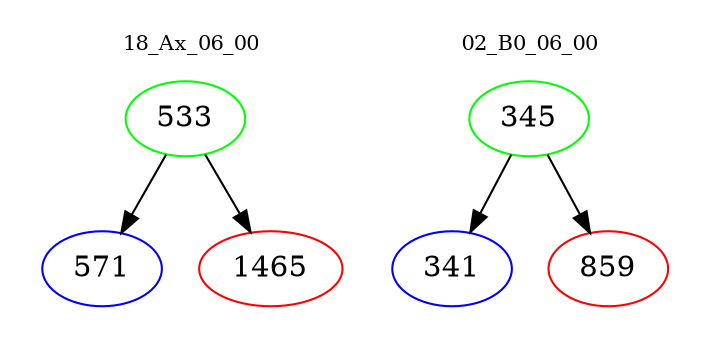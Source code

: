 digraph{
subgraph cluster_0 {
color = white
label = "18_Ax_06_00";
fontsize=10;
T0_533 [label="533", color="green"]
T0_533 -> T0_571 [color="black"]
T0_571 [label="571", color="blue"]
T0_533 -> T0_1465 [color="black"]
T0_1465 [label="1465", color="red"]
}
subgraph cluster_1 {
color = white
label = "02_B0_06_00";
fontsize=10;
T1_345 [label="345", color="green"]
T1_345 -> T1_341 [color="black"]
T1_341 [label="341", color="blue"]
T1_345 -> T1_859 [color="black"]
T1_859 [label="859", color="red"]
}
}
